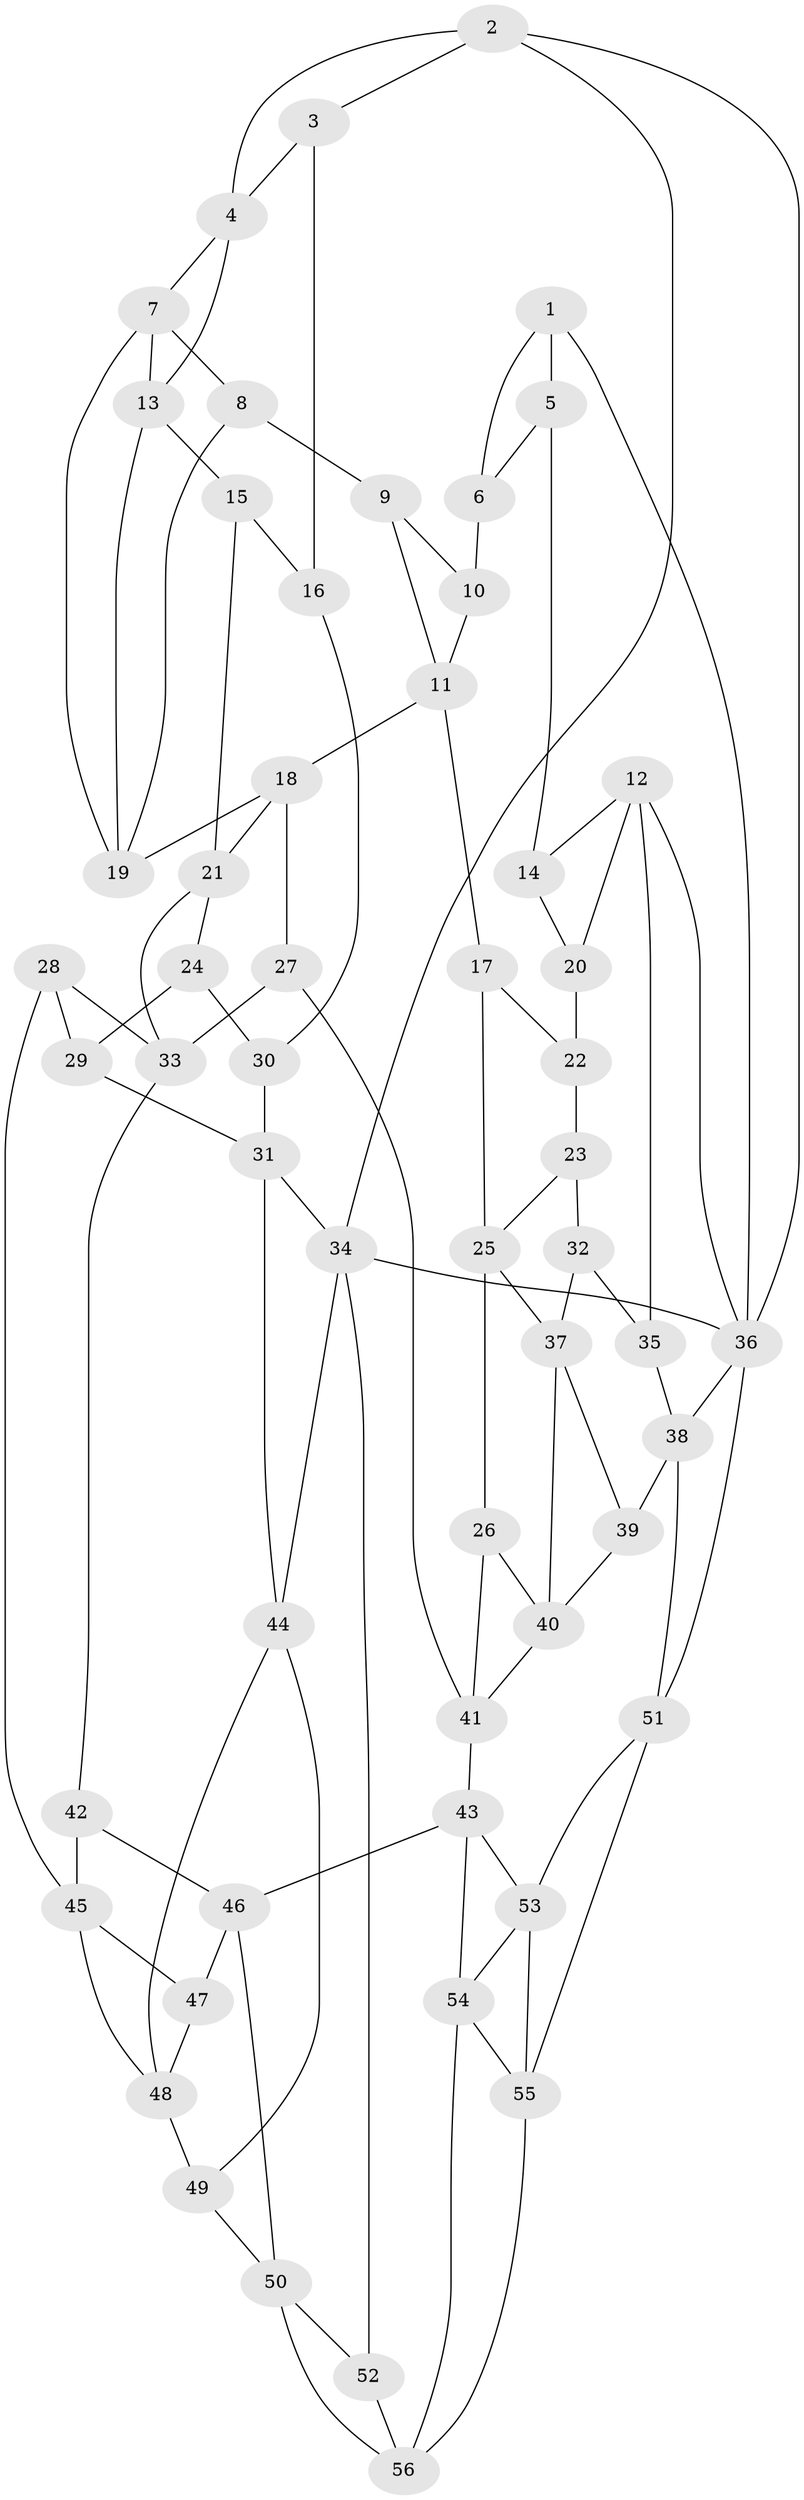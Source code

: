 // original degree distribution, {3: 0.026785714285714284, 4: 0.24107142857142858, 6: 0.24107142857142858, 5: 0.49107142857142855}
// Generated by graph-tools (version 1.1) at 2025/03/03/09/25 03:03:14]
// undirected, 56 vertices, 100 edges
graph export_dot {
graph [start="1"]
  node [color=gray90,style=filled];
  1;
  2;
  3;
  4;
  5;
  6;
  7;
  8;
  9;
  10;
  11;
  12;
  13;
  14;
  15;
  16;
  17;
  18;
  19;
  20;
  21;
  22;
  23;
  24;
  25;
  26;
  27;
  28;
  29;
  30;
  31;
  32;
  33;
  34;
  35;
  36;
  37;
  38;
  39;
  40;
  41;
  42;
  43;
  44;
  45;
  46;
  47;
  48;
  49;
  50;
  51;
  52;
  53;
  54;
  55;
  56;
  1 -- 5 [weight=1.0];
  1 -- 6 [weight=1.0];
  1 -- 36 [weight=1.0];
  2 -- 3 [weight=1.0];
  2 -- 4 [weight=1.0];
  2 -- 34 [weight=1.0];
  2 -- 36 [weight=1.0];
  3 -- 4 [weight=1.0];
  3 -- 16 [weight=1.0];
  4 -- 7 [weight=1.0];
  4 -- 13 [weight=1.0];
  5 -- 6 [weight=1.0];
  5 -- 14 [weight=2.0];
  6 -- 10 [weight=2.0];
  7 -- 8 [weight=1.0];
  7 -- 13 [weight=1.0];
  7 -- 19 [weight=1.0];
  8 -- 9 [weight=2.0];
  8 -- 19 [weight=1.0];
  9 -- 10 [weight=1.0];
  9 -- 11 [weight=1.0];
  10 -- 11 [weight=1.0];
  11 -- 17 [weight=1.0];
  11 -- 18 [weight=1.0];
  12 -- 14 [weight=1.0];
  12 -- 20 [weight=1.0];
  12 -- 35 [weight=1.0];
  12 -- 36 [weight=1.0];
  13 -- 15 [weight=1.0];
  13 -- 19 [weight=1.0];
  14 -- 20 [weight=1.0];
  15 -- 16 [weight=1.0];
  15 -- 21 [weight=1.0];
  16 -- 30 [weight=1.0];
  17 -- 22 [weight=1.0];
  17 -- 25 [weight=1.0];
  18 -- 19 [weight=1.0];
  18 -- 21 [weight=1.0];
  18 -- 27 [weight=1.0];
  20 -- 22 [weight=2.0];
  21 -- 24 [weight=1.0];
  21 -- 33 [weight=1.0];
  22 -- 23 [weight=1.0];
  23 -- 25 [weight=1.0];
  23 -- 32 [weight=1.0];
  24 -- 29 [weight=2.0];
  24 -- 30 [weight=2.0];
  25 -- 26 [weight=1.0];
  25 -- 37 [weight=1.0];
  26 -- 40 [weight=1.0];
  26 -- 41 [weight=1.0];
  27 -- 33 [weight=1.0];
  27 -- 41 [weight=1.0];
  28 -- 29 [weight=1.0];
  28 -- 33 [weight=1.0];
  28 -- 45 [weight=1.0];
  29 -- 31 [weight=1.0];
  30 -- 31 [weight=1.0];
  31 -- 34 [weight=1.0];
  31 -- 44 [weight=1.0];
  32 -- 35 [weight=2.0];
  32 -- 37 [weight=1.0];
  33 -- 42 [weight=1.0];
  34 -- 36 [weight=1.0];
  34 -- 44 [weight=1.0];
  34 -- 52 [weight=1.0];
  35 -- 38 [weight=1.0];
  36 -- 38 [weight=1.0];
  36 -- 51 [weight=1.0];
  37 -- 39 [weight=1.0];
  37 -- 40 [weight=1.0];
  38 -- 39 [weight=1.0];
  38 -- 51 [weight=1.0];
  39 -- 40 [weight=1.0];
  40 -- 41 [weight=1.0];
  41 -- 43 [weight=1.0];
  42 -- 45 [weight=1.0];
  42 -- 46 [weight=1.0];
  43 -- 46 [weight=1.0];
  43 -- 53 [weight=1.0];
  43 -- 54 [weight=1.0];
  44 -- 48 [weight=1.0];
  44 -- 49 [weight=1.0];
  45 -- 47 [weight=1.0];
  45 -- 48 [weight=1.0];
  46 -- 47 [weight=1.0];
  46 -- 50 [weight=1.0];
  47 -- 48 [weight=1.0];
  48 -- 49 [weight=1.0];
  49 -- 50 [weight=1.0];
  50 -- 52 [weight=1.0];
  50 -- 56 [weight=1.0];
  51 -- 53 [weight=1.0];
  51 -- 55 [weight=1.0];
  52 -- 56 [weight=1.0];
  53 -- 54 [weight=1.0];
  53 -- 55 [weight=1.0];
  54 -- 55 [weight=1.0];
  54 -- 56 [weight=1.0];
  55 -- 56 [weight=1.0];
}
